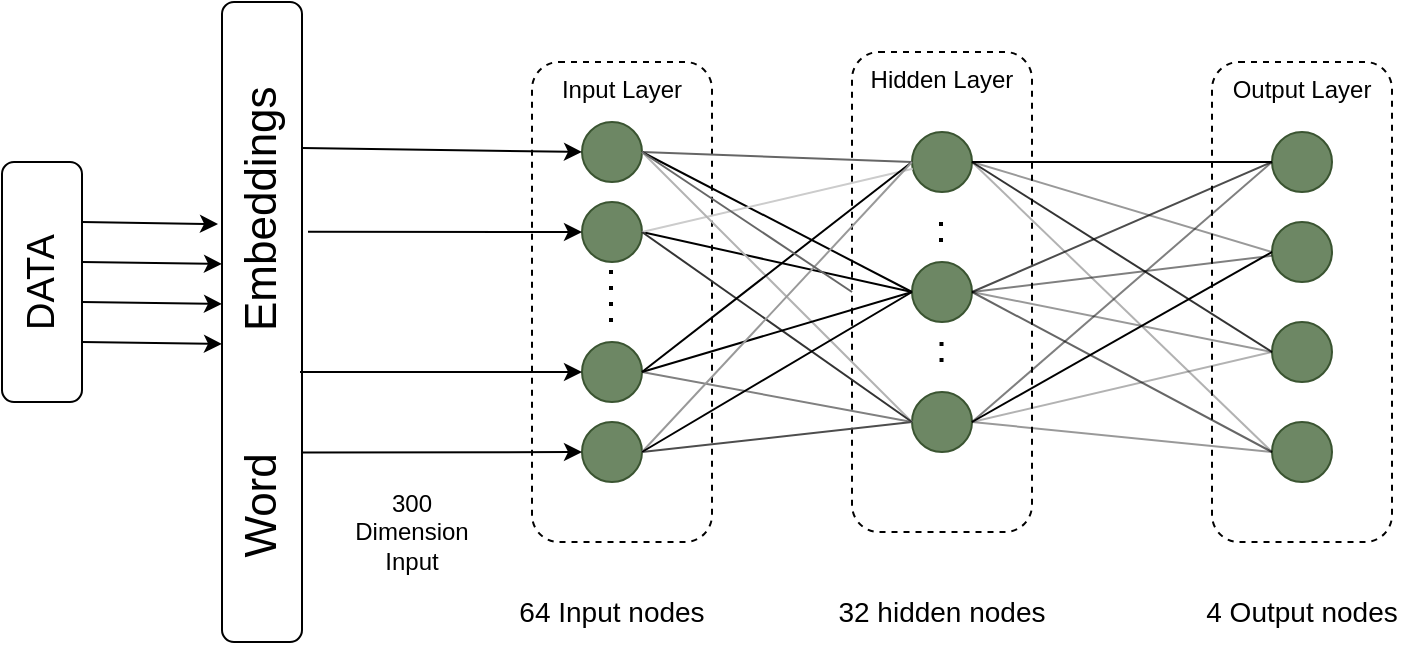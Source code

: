 <mxfile version="26.0.16">
  <diagram name="Page-1" id="t1vXy1QBSRWjMCU63GLH">
    <mxGraphModel dx="993" dy="625" grid="1" gridSize="10" guides="1" tooltips="1" connect="1" arrows="1" fold="1" page="1" pageScale="1" pageWidth="850" pageHeight="1100" math="0" shadow="0">
      <root>
        <mxCell id="0" />
        <mxCell id="1" parent="0" />
        <mxCell id="-SibCqfSAcz3j39xvlIU-39" value="Hidden Layer" style="rounded=1;whiteSpace=wrap;html=1;dashed=1;verticalAlign=top;" vertex="1" parent="1">
          <mxGeometry x="440" y="115" width="90" height="240" as="geometry" />
        </mxCell>
        <mxCell id="-SibCqfSAcz3j39xvlIU-1" value="Word&amp;nbsp; &amp;nbsp; &amp;nbsp; &amp;nbsp; &amp;nbsp; Embeddings" style="rounded=1;whiteSpace=wrap;html=1;rotation=-90;fontSize=22;horizontal=1;" vertex="1" parent="1">
          <mxGeometry x="-15" y="230" width="320" height="40" as="geometry" />
        </mxCell>
        <mxCell id="-SibCqfSAcz3j39xvlIU-2" value="DATA" style="rounded=1;whiteSpace=wrap;html=1;horizontal=0;fontSize=19;" vertex="1" parent="1">
          <mxGeometry x="15" y="170" width="40" height="120" as="geometry" />
        </mxCell>
        <mxCell id="-SibCqfSAcz3j39xvlIU-3" value="" style="endArrow=classic;html=1;rounded=0;exitX=1;exitY=0.25;exitDx=0;exitDy=0;entryX=0.653;entryY=-0.05;entryDx=0;entryDy=0;entryPerimeter=0;" edge="1" parent="1" source="-SibCqfSAcz3j39xvlIU-2" target="-SibCqfSAcz3j39xvlIU-1">
          <mxGeometry width="50" height="50" relative="1" as="geometry">
            <mxPoint x="335" y="280" as="sourcePoint" />
            <mxPoint x="125" y="181" as="targetPoint" />
          </mxGeometry>
        </mxCell>
        <mxCell id="-SibCqfSAcz3j39xvlIU-4" value="" style="endArrow=classic;html=1;rounded=0;exitX=1;exitY=0.25;exitDx=0;exitDy=0;entryX=0.716;entryY=0;entryDx=0;entryDy=0;entryPerimeter=0;" edge="1" parent="1">
          <mxGeometry width="50" height="50" relative="1" as="geometry">
            <mxPoint x="55" y="260" as="sourcePoint" />
            <mxPoint x="125" y="261" as="targetPoint" />
          </mxGeometry>
        </mxCell>
        <mxCell id="-SibCqfSAcz3j39xvlIU-5" value="" style="endArrow=classic;html=1;rounded=0;exitX=1;exitY=0.25;exitDx=0;exitDy=0;entryX=0.716;entryY=0;entryDx=0;entryDy=0;entryPerimeter=0;" edge="1" parent="1">
          <mxGeometry width="50" height="50" relative="1" as="geometry">
            <mxPoint x="55" y="220" as="sourcePoint" />
            <mxPoint x="125" y="221" as="targetPoint" />
          </mxGeometry>
        </mxCell>
        <mxCell id="-SibCqfSAcz3j39xvlIU-6" value="" style="endArrow=classic;html=1;rounded=0;exitX=1;exitY=0.25;exitDx=0;exitDy=0;entryX=0.716;entryY=0;entryDx=0;entryDy=0;entryPerimeter=0;" edge="1" parent="1">
          <mxGeometry width="50" height="50" relative="1" as="geometry">
            <mxPoint x="55" y="240" as="sourcePoint" />
            <mxPoint x="125" y="241" as="targetPoint" />
          </mxGeometry>
        </mxCell>
        <mxCell id="-SibCqfSAcz3j39xvlIU-7" value="Input Layer" style="rounded=1;whiteSpace=wrap;html=1;dashed=1;verticalAlign=top;" vertex="1" parent="1">
          <mxGeometry x="280" y="120" width="90" height="240" as="geometry" />
        </mxCell>
        <mxCell id="-SibCqfSAcz3j39xvlIU-8" value="" style="ellipse;whiteSpace=wrap;html=1;aspect=fixed;fillColor=#6d8764;fontColor=#ffffff;strokeColor=#3A5431;" vertex="1" parent="1">
          <mxGeometry x="305" y="150" width="30" height="30" as="geometry" />
        </mxCell>
        <mxCell id="-SibCqfSAcz3j39xvlIU-9" value="" style="ellipse;whiteSpace=wrap;html=1;aspect=fixed;fillColor=#6d8764;fontColor=#ffffff;strokeColor=#3A5431;" vertex="1" parent="1">
          <mxGeometry x="305" y="190" width="30" height="30" as="geometry" />
        </mxCell>
        <mxCell id="-SibCqfSAcz3j39xvlIU-10" value="" style="ellipse;whiteSpace=wrap;html=1;aspect=fixed;fillColor=#6d8764;fontColor=#ffffff;strokeColor=#3A5431;" vertex="1" parent="1">
          <mxGeometry x="305" y="260" width="30" height="30" as="geometry" />
        </mxCell>
        <mxCell id="-SibCqfSAcz3j39xvlIU-11" value="" style="ellipse;whiteSpace=wrap;html=1;aspect=fixed;fillColor=#6d8764;fontColor=#ffffff;strokeColor=#3A5431;" vertex="1" parent="1">
          <mxGeometry x="305" y="300" width="30" height="30" as="geometry" />
        </mxCell>
        <mxCell id="-SibCqfSAcz3j39xvlIU-12" value="" style="endArrow=none;dashed=1;html=1;dashPattern=1 3;strokeWidth=2;rounded=0;exitX=0.5;exitY=0.6;exitDx=0;exitDy=0;exitPerimeter=0;" edge="1" parent="1">
          <mxGeometry width="50" height="50" relative="1" as="geometry">
            <mxPoint x="319.5" y="250" as="sourcePoint" />
            <mxPoint x="319.5" y="220" as="targetPoint" />
          </mxGeometry>
        </mxCell>
        <mxCell id="-SibCqfSAcz3j39xvlIU-13" value="" style="ellipse;whiteSpace=wrap;html=1;aspect=fixed;fillColor=#6d8764;fontColor=#ffffff;strokeColor=#3A5431;" vertex="1" parent="1">
          <mxGeometry x="470" y="155" width="30" height="30" as="geometry" />
        </mxCell>
        <mxCell id="-SibCqfSAcz3j39xvlIU-14" value="" style="ellipse;whiteSpace=wrap;html=1;aspect=fixed;fillColor=#6d8764;fontColor=#ffffff;strokeColor=#3A5431;" vertex="1" parent="1">
          <mxGeometry x="470" y="220" width="30" height="30" as="geometry" />
        </mxCell>
        <mxCell id="-SibCqfSAcz3j39xvlIU-15" value="" style="ellipse;whiteSpace=wrap;html=1;aspect=fixed;fillColor=#6d8764;fontColor=#ffffff;strokeColor=#3A5431;" vertex="1" parent="1">
          <mxGeometry x="470" y="285" width="30" height="30" as="geometry" />
        </mxCell>
        <mxCell id="-SibCqfSAcz3j39xvlIU-16" value="" style="endArrow=none;html=1;rounded=0;exitX=1;exitY=0.5;exitDx=0;exitDy=0;entryX=0;entryY=0.5;entryDx=0;entryDy=0;strokeColor=#666666;" edge="1" parent="1" source="-SibCqfSAcz3j39xvlIU-8" target="-SibCqfSAcz3j39xvlIU-13">
          <mxGeometry width="50" height="50" relative="1" as="geometry">
            <mxPoint x="400" y="280" as="sourcePoint" />
            <mxPoint x="450" y="230" as="targetPoint" />
          </mxGeometry>
        </mxCell>
        <mxCell id="-SibCqfSAcz3j39xvlIU-17" value="" style="endArrow=none;html=1;rounded=0;exitX=1;exitY=0.5;exitDx=0;exitDy=0;entryX=0;entryY=0.5;entryDx=0;entryDy=0;" edge="1" parent="1" source="-SibCqfSAcz3j39xvlIU-9" target="-SibCqfSAcz3j39xvlIU-14">
          <mxGeometry width="50" height="50" relative="1" as="geometry">
            <mxPoint x="400" y="280" as="sourcePoint" />
            <mxPoint x="450" y="230" as="targetPoint" />
          </mxGeometry>
        </mxCell>
        <mxCell id="-SibCqfSAcz3j39xvlIU-18" value="" style="endArrow=none;html=1;rounded=0;exitX=1;exitY=0.5;exitDx=0;exitDy=0;entryX=0;entryY=0.5;entryDx=0;entryDy=0;strokeColor=#808080;" edge="1" parent="1" source="-SibCqfSAcz3j39xvlIU-10" target="-SibCqfSAcz3j39xvlIU-15">
          <mxGeometry width="50" height="50" relative="1" as="geometry">
            <mxPoint x="400" y="280" as="sourcePoint" />
            <mxPoint x="450" y="230" as="targetPoint" />
          </mxGeometry>
        </mxCell>
        <mxCell id="-SibCqfSAcz3j39xvlIU-19" value="" style="endArrow=none;html=1;rounded=0;exitX=1;exitY=0.5;exitDx=0;exitDy=0;entryX=0;entryY=0.5;entryDx=0;entryDy=0;strokeColor=#4D4D4D;" edge="1" parent="1" source="-SibCqfSAcz3j39xvlIU-11" target="-SibCqfSAcz3j39xvlIU-15">
          <mxGeometry width="50" height="50" relative="1" as="geometry">
            <mxPoint x="400" y="280" as="sourcePoint" />
            <mxPoint x="450" y="230" as="targetPoint" />
          </mxGeometry>
        </mxCell>
        <mxCell id="-SibCqfSAcz3j39xvlIU-20" value="" style="endArrow=none;html=1;rounded=0;entryX=0;entryY=0.5;entryDx=0;entryDy=0;exitX=1;exitY=0.5;exitDx=0;exitDy=0;" edge="1" parent="1" source="-SibCqfSAcz3j39xvlIU-8" target="-SibCqfSAcz3j39xvlIU-14">
          <mxGeometry width="50" height="50" relative="1" as="geometry">
            <mxPoint x="340" y="170" as="sourcePoint" />
            <mxPoint x="450" y="230" as="targetPoint" />
          </mxGeometry>
        </mxCell>
        <mxCell id="-SibCqfSAcz3j39xvlIU-21" value="" style="endArrow=none;html=1;rounded=0;exitX=1;exitY=0.5;exitDx=0;exitDy=0;strokeColor=#CCCCCC;" edge="1" parent="1" source="-SibCqfSAcz3j39xvlIU-9" target="-SibCqfSAcz3j39xvlIU-13">
          <mxGeometry width="50" height="50" relative="1" as="geometry">
            <mxPoint x="400" y="280" as="sourcePoint" />
            <mxPoint x="450" y="230" as="targetPoint" />
          </mxGeometry>
        </mxCell>
        <mxCell id="-SibCqfSAcz3j39xvlIU-22" value="" style="endArrow=none;html=1;rounded=0;exitX=1;exitY=0.5;exitDx=0;exitDy=0;entryX=0;entryY=0.5;entryDx=0;entryDy=0;strokeColor=#B3B3B3;" edge="1" parent="1" source="-SibCqfSAcz3j39xvlIU-8" target="-SibCqfSAcz3j39xvlIU-15">
          <mxGeometry width="50" height="50" relative="1" as="geometry">
            <mxPoint x="400" y="280" as="sourcePoint" />
            <mxPoint x="450" y="230" as="targetPoint" />
          </mxGeometry>
        </mxCell>
        <mxCell id="-SibCqfSAcz3j39xvlIU-23" value="" style="endArrow=none;html=1;rounded=0;exitX=1;exitY=0.5;exitDx=0;exitDy=0;entryX=0;entryY=0.5;entryDx=0;entryDy=0;strokeColor=#333333;" edge="1" parent="1" source="-SibCqfSAcz3j39xvlIU-9" target="-SibCqfSAcz3j39xvlIU-15">
          <mxGeometry width="50" height="50" relative="1" as="geometry">
            <mxPoint x="400" y="280" as="sourcePoint" />
            <mxPoint x="450" y="230" as="targetPoint" />
          </mxGeometry>
        </mxCell>
        <mxCell id="-SibCqfSAcz3j39xvlIU-24" value="" style="endArrow=none;html=1;rounded=0;exitX=1;exitY=0.5;exitDx=0;exitDy=0;entryX=0;entryY=0.5;entryDx=0;entryDy=0;" edge="1" parent="1" source="-SibCqfSAcz3j39xvlIU-10" target="-SibCqfSAcz3j39xvlIU-13">
          <mxGeometry width="50" height="50" relative="1" as="geometry">
            <mxPoint x="340" y="270" as="sourcePoint" />
            <mxPoint x="450" y="230" as="targetPoint" />
          </mxGeometry>
        </mxCell>
        <mxCell id="-SibCqfSAcz3j39xvlIU-25" value="" style="endArrow=none;html=1;rounded=0;exitX=1;exitY=0.5;exitDx=0;exitDy=0;entryX=0;entryY=0.5;entryDx=0;entryDy=0;" edge="1" parent="1" source="-SibCqfSAcz3j39xvlIU-10" target="-SibCqfSAcz3j39xvlIU-14">
          <mxGeometry width="50" height="50" relative="1" as="geometry">
            <mxPoint x="400" y="280" as="sourcePoint" />
            <mxPoint x="450" y="230" as="targetPoint" />
          </mxGeometry>
        </mxCell>
        <mxCell id="-SibCqfSAcz3j39xvlIU-26" value="" style="endArrow=none;html=1;rounded=0;exitX=1;exitY=0.5;exitDx=0;exitDy=0;entryX=0;entryY=0.5;entryDx=0;entryDy=0;strokeColor=#999999;" edge="1" parent="1" source="-SibCqfSAcz3j39xvlIU-11" target="-SibCqfSAcz3j39xvlIU-13">
          <mxGeometry width="50" height="50" relative="1" as="geometry">
            <mxPoint x="400" y="280" as="sourcePoint" />
            <mxPoint x="450" y="230" as="targetPoint" />
          </mxGeometry>
        </mxCell>
        <mxCell id="-SibCqfSAcz3j39xvlIU-27" value="" style="endArrow=none;html=1;rounded=0;exitX=1;exitY=0.5;exitDx=0;exitDy=0;entryX=0;entryY=0.5;entryDx=0;entryDy=0;" edge="1" parent="1" source="-SibCqfSAcz3j39xvlIU-11" target="-SibCqfSAcz3j39xvlIU-14">
          <mxGeometry width="50" height="50" relative="1" as="geometry">
            <mxPoint x="400" y="280" as="sourcePoint" />
            <mxPoint x="450" y="230" as="targetPoint" />
          </mxGeometry>
        </mxCell>
        <mxCell id="-SibCqfSAcz3j39xvlIU-28" value="" style="endArrow=classic;html=1;rounded=0;exitX=0.772;exitY=1;exitDx=0;exitDy=0;exitPerimeter=0;entryX=0;entryY=0.5;entryDx=0;entryDy=0;" edge="1" parent="1" source="-SibCqfSAcz3j39xvlIU-1" target="-SibCqfSAcz3j39xvlIU-8">
          <mxGeometry width="50" height="50" relative="1" as="geometry">
            <mxPoint x="400" y="280" as="sourcePoint" />
            <mxPoint x="450" y="230" as="targetPoint" />
          </mxGeometry>
        </mxCell>
        <mxCell id="-SibCqfSAcz3j39xvlIU-29" value="" style="endArrow=classic;html=1;rounded=0;entryX=0;entryY=0.5;entryDx=0;entryDy=0;exitX=0.641;exitY=1.075;exitDx=0;exitDy=0;exitPerimeter=0;" edge="1" parent="1" source="-SibCqfSAcz3j39xvlIU-1" target="-SibCqfSAcz3j39xvlIU-9">
          <mxGeometry width="50" height="50" relative="1" as="geometry">
            <mxPoint x="220" y="205" as="sourcePoint" />
            <mxPoint x="450" y="230" as="targetPoint" />
          </mxGeometry>
        </mxCell>
        <mxCell id="-SibCqfSAcz3j39xvlIU-30" value="" style="endArrow=classic;html=1;rounded=0;exitX=0.422;exitY=0.975;exitDx=0;exitDy=0;exitPerimeter=0;entryX=0;entryY=0.5;entryDx=0;entryDy=0;" edge="1" parent="1" source="-SibCqfSAcz3j39xvlIU-1" target="-SibCqfSAcz3j39xvlIU-10">
          <mxGeometry width="50" height="50" relative="1" as="geometry">
            <mxPoint x="400" y="280" as="sourcePoint" />
            <mxPoint x="450" y="230" as="targetPoint" />
          </mxGeometry>
        </mxCell>
        <mxCell id="-SibCqfSAcz3j39xvlIU-31" value="" style="endArrow=classic;html=1;rounded=0;exitX=0.296;exitY=0.996;exitDx=0;exitDy=0;exitPerimeter=0;" edge="1" parent="1" target="-SibCqfSAcz3j39xvlIU-11" source="-SibCqfSAcz3j39xvlIU-1">
          <mxGeometry width="50" height="50" relative="1" as="geometry">
            <mxPoint x="170" y="315" as="sourcePoint" />
            <mxPoint x="450" y="230" as="targetPoint" />
          </mxGeometry>
        </mxCell>
        <mxCell id="-SibCqfSAcz3j39xvlIU-32" value="&lt;font style=&quot;font-size: 14px;&quot;&gt;64 Input nodes&lt;/font&gt;" style="text;html=1;align=center;verticalAlign=middle;whiteSpace=wrap;rounded=0;" vertex="1" parent="1">
          <mxGeometry x="265" y="370" width="110" height="50" as="geometry" />
        </mxCell>
        <mxCell id="-SibCqfSAcz3j39xvlIU-33" value="&lt;font style=&quot;font-size: 14px;&quot;&gt;32 hidden nodes&lt;/font&gt;" style="text;html=1;align=center;verticalAlign=middle;whiteSpace=wrap;rounded=0;" vertex="1" parent="1">
          <mxGeometry x="430" y="370" width="110" height="50" as="geometry" />
        </mxCell>
        <mxCell id="-SibCqfSAcz3j39xvlIU-34" value="" style="endArrow=none;dashed=1;html=1;dashPattern=1 3;strokeWidth=2;rounded=0;" edge="1" parent="1">
          <mxGeometry width="50" height="50" relative="1" as="geometry">
            <mxPoint x="484.5" y="200" as="sourcePoint" />
            <mxPoint x="484.5" y="210" as="targetPoint" />
          </mxGeometry>
        </mxCell>
        <mxCell id="-SibCqfSAcz3j39xvlIU-35" value="" style="endArrow=none;dashed=1;html=1;dashPattern=1 3;strokeWidth=2;rounded=0;" edge="1" parent="1">
          <mxGeometry width="50" height="50" relative="1" as="geometry">
            <mxPoint x="484.76" y="270" as="sourcePoint" />
            <mxPoint x="484.76" y="260" as="targetPoint" />
          </mxGeometry>
        </mxCell>
        <mxCell id="-SibCqfSAcz3j39xvlIU-40" value="" style="endArrow=none;html=1;rounded=0;exitX=1;exitY=0.5;exitDx=0;exitDy=0;entryX=0;entryY=0.5;entryDx=0;entryDy=0;strokeColor=#666666;" edge="1" parent="1" source="-SibCqfSAcz3j39xvlIU-8" target="-SibCqfSAcz3j39xvlIU-39">
          <mxGeometry width="50" height="50" relative="1" as="geometry">
            <mxPoint x="335" y="165" as="sourcePoint" />
            <mxPoint x="470" y="170" as="targetPoint" />
          </mxGeometry>
        </mxCell>
        <mxCell id="-SibCqfSAcz3j39xvlIU-41" value="Output Layer" style="rounded=1;whiteSpace=wrap;html=1;dashed=1;verticalAlign=top;" vertex="1" parent="1">
          <mxGeometry x="620" y="120" width="90" height="240" as="geometry" />
        </mxCell>
        <mxCell id="-SibCqfSAcz3j39xvlIU-42" value="" style="ellipse;whiteSpace=wrap;html=1;aspect=fixed;fillColor=#6d8764;fontColor=#ffffff;strokeColor=#3A5431;" vertex="1" parent="1">
          <mxGeometry x="650" y="155" width="30" height="30" as="geometry" />
        </mxCell>
        <mxCell id="-SibCqfSAcz3j39xvlIU-43" value="" style="ellipse;whiteSpace=wrap;html=1;aspect=fixed;fillColor=#6d8764;fontColor=#ffffff;strokeColor=#3A5431;" vertex="1" parent="1">
          <mxGeometry x="650" y="200" width="30" height="30" as="geometry" />
        </mxCell>
        <mxCell id="-SibCqfSAcz3j39xvlIU-44" value="" style="ellipse;whiteSpace=wrap;html=1;aspect=fixed;fillColor=#6d8764;fontColor=#ffffff;strokeColor=#3A5431;" vertex="1" parent="1">
          <mxGeometry x="650" y="250" width="30" height="30" as="geometry" />
        </mxCell>
        <mxCell id="-SibCqfSAcz3j39xvlIU-45" value="" style="ellipse;whiteSpace=wrap;html=1;aspect=fixed;fillColor=#6d8764;fontColor=#ffffff;strokeColor=#3A5431;" vertex="1" parent="1">
          <mxGeometry x="650" y="300" width="30" height="30" as="geometry" />
        </mxCell>
        <mxCell id="-SibCqfSAcz3j39xvlIU-46" value="" style="endArrow=none;html=1;rounded=0;entryX=0;entryY=0.5;entryDx=0;entryDy=0;exitX=1;exitY=0.5;exitDx=0;exitDy=0;" edge="1" parent="1" source="-SibCqfSAcz3j39xvlIU-13" target="-SibCqfSAcz3j39xvlIU-42">
          <mxGeometry width="50" height="50" relative="1" as="geometry">
            <mxPoint x="440" y="340" as="sourcePoint" />
            <mxPoint x="490" y="290" as="targetPoint" />
          </mxGeometry>
        </mxCell>
        <mxCell id="-SibCqfSAcz3j39xvlIU-48" value="" style="endArrow=none;html=1;rounded=0;exitX=0;exitY=0.5;exitDx=0;exitDy=0;entryX=1;entryY=0.5;entryDx=0;entryDy=0;opacity=40;" edge="1" parent="1" source="-SibCqfSAcz3j39xvlIU-43" target="-SibCqfSAcz3j39xvlIU-13">
          <mxGeometry width="50" height="50" relative="1" as="geometry">
            <mxPoint x="440" y="340" as="sourcePoint" />
            <mxPoint x="490" y="290" as="targetPoint" />
          </mxGeometry>
        </mxCell>
        <mxCell id="-SibCqfSAcz3j39xvlIU-49" value="" style="endArrow=none;html=1;rounded=0;entryX=0;entryY=0.5;entryDx=0;entryDy=0;opacity=80;" edge="1" parent="1" target="-SibCqfSAcz3j39xvlIU-44">
          <mxGeometry width="50" height="50" relative="1" as="geometry">
            <mxPoint x="500" y="170" as="sourcePoint" />
            <mxPoint x="490" y="290" as="targetPoint" />
          </mxGeometry>
        </mxCell>
        <mxCell id="-SibCqfSAcz3j39xvlIU-50" value="" style="endArrow=none;html=1;rounded=0;entryX=0;entryY=0.5;entryDx=0;entryDy=0;opacity=30;" edge="1" parent="1" target="-SibCqfSAcz3j39xvlIU-45">
          <mxGeometry width="50" height="50" relative="1" as="geometry">
            <mxPoint x="500" y="170" as="sourcePoint" />
            <mxPoint x="490" y="290" as="targetPoint" />
          </mxGeometry>
        </mxCell>
        <mxCell id="-SibCqfSAcz3j39xvlIU-51" value="" style="endArrow=none;html=1;rounded=0;entryX=1;entryY=0.5;entryDx=0;entryDy=0;exitX=0;exitY=0.5;exitDx=0;exitDy=0;opacity=70;" edge="1" parent="1" source="-SibCqfSAcz3j39xvlIU-42" target="-SibCqfSAcz3j39xvlIU-14">
          <mxGeometry width="50" height="50" relative="1" as="geometry">
            <mxPoint x="440" y="340" as="sourcePoint" />
            <mxPoint x="490" y="290" as="targetPoint" />
          </mxGeometry>
        </mxCell>
        <mxCell id="-SibCqfSAcz3j39xvlIU-52" value="" style="endArrow=none;html=1;rounded=0;entryX=1;entryY=0.5;entryDx=0;entryDy=0;opacity=50;" edge="1" parent="1" source="-SibCqfSAcz3j39xvlIU-43" target="-SibCqfSAcz3j39xvlIU-14">
          <mxGeometry width="50" height="50" relative="1" as="geometry">
            <mxPoint x="440" y="340" as="sourcePoint" />
            <mxPoint x="490" y="290" as="targetPoint" />
          </mxGeometry>
        </mxCell>
        <mxCell id="-SibCqfSAcz3j39xvlIU-53" value="" style="endArrow=none;html=1;rounded=0;exitX=1;exitY=0.5;exitDx=0;exitDy=0;entryX=0;entryY=0.5;entryDx=0;entryDy=0;opacity=40;" edge="1" parent="1" source="-SibCqfSAcz3j39xvlIU-14" target="-SibCqfSAcz3j39xvlIU-44">
          <mxGeometry width="50" height="50" relative="1" as="geometry">
            <mxPoint x="440" y="340" as="sourcePoint" />
            <mxPoint x="490" y="290" as="targetPoint" />
          </mxGeometry>
        </mxCell>
        <mxCell id="-SibCqfSAcz3j39xvlIU-54" value="" style="endArrow=none;html=1;rounded=0;entryX=1;entryY=0.5;entryDx=0;entryDy=0;exitX=0;exitY=0.5;exitDx=0;exitDy=0;opacity=60;" edge="1" parent="1" source="-SibCqfSAcz3j39xvlIU-45" target="-SibCqfSAcz3j39xvlIU-14">
          <mxGeometry width="50" height="50" relative="1" as="geometry">
            <mxPoint x="440" y="340" as="sourcePoint" />
            <mxPoint x="490" y="290" as="targetPoint" />
          </mxGeometry>
        </mxCell>
        <mxCell id="-SibCqfSAcz3j39xvlIU-55" value="" style="endArrow=none;html=1;rounded=0;entryX=1;entryY=0.5;entryDx=0;entryDy=0;exitX=0;exitY=0.5;exitDx=0;exitDy=0;opacity=40;" edge="1" parent="1" source="-SibCqfSAcz3j39xvlIU-45" target="-SibCqfSAcz3j39xvlIU-15">
          <mxGeometry width="50" height="50" relative="1" as="geometry">
            <mxPoint x="440" y="340" as="sourcePoint" />
            <mxPoint x="490" y="290" as="targetPoint" />
          </mxGeometry>
        </mxCell>
        <mxCell id="-SibCqfSAcz3j39xvlIU-56" value="" style="endArrow=none;html=1;rounded=0;entryX=1;entryY=0.5;entryDx=0;entryDy=0;exitX=0;exitY=0.5;exitDx=0;exitDy=0;opacity=50;" edge="1" parent="1" source="-SibCqfSAcz3j39xvlIU-42" target="-SibCqfSAcz3j39xvlIU-15">
          <mxGeometry width="50" height="50" relative="1" as="geometry">
            <mxPoint x="440" y="340" as="sourcePoint" />
            <mxPoint x="490" y="290" as="targetPoint" />
          </mxGeometry>
        </mxCell>
        <mxCell id="-SibCqfSAcz3j39xvlIU-57" value="" style="endArrow=none;html=1;rounded=0;entryX=1;entryY=0.5;entryDx=0;entryDy=0;exitX=0;exitY=0.5;exitDx=0;exitDy=0;" edge="1" parent="1" source="-SibCqfSAcz3j39xvlIU-43" target="-SibCqfSAcz3j39xvlIU-15">
          <mxGeometry width="50" height="50" relative="1" as="geometry">
            <mxPoint x="440" y="340" as="sourcePoint" />
            <mxPoint x="490" y="290" as="targetPoint" />
          </mxGeometry>
        </mxCell>
        <mxCell id="-SibCqfSAcz3j39xvlIU-58" value="" style="endArrow=none;html=1;rounded=0;entryX=1;entryY=0.5;entryDx=0;entryDy=0;exitX=0;exitY=0.5;exitDx=0;exitDy=0;opacity=30;" edge="1" parent="1" source="-SibCqfSAcz3j39xvlIU-44" target="-SibCqfSAcz3j39xvlIU-15">
          <mxGeometry width="50" height="50" relative="1" as="geometry">
            <mxPoint x="440" y="340" as="sourcePoint" />
            <mxPoint x="490" y="290" as="targetPoint" />
          </mxGeometry>
        </mxCell>
        <mxCell id="-SibCqfSAcz3j39xvlIU-60" value="&lt;font style=&quot;font-size: 14px;&quot;&gt;4 Output nodes&lt;/font&gt;" style="text;html=1;align=center;verticalAlign=middle;whiteSpace=wrap;rounded=0;" vertex="1" parent="1">
          <mxGeometry x="610" y="370" width="110" height="50" as="geometry" />
        </mxCell>
        <mxCell id="-SibCqfSAcz3j39xvlIU-61" value="300 Dimension Input" style="text;html=1;align=center;verticalAlign=middle;whiteSpace=wrap;rounded=0;" vertex="1" parent="1">
          <mxGeometry x="190" y="340" width="60" height="30" as="geometry" />
        </mxCell>
      </root>
    </mxGraphModel>
  </diagram>
</mxfile>
